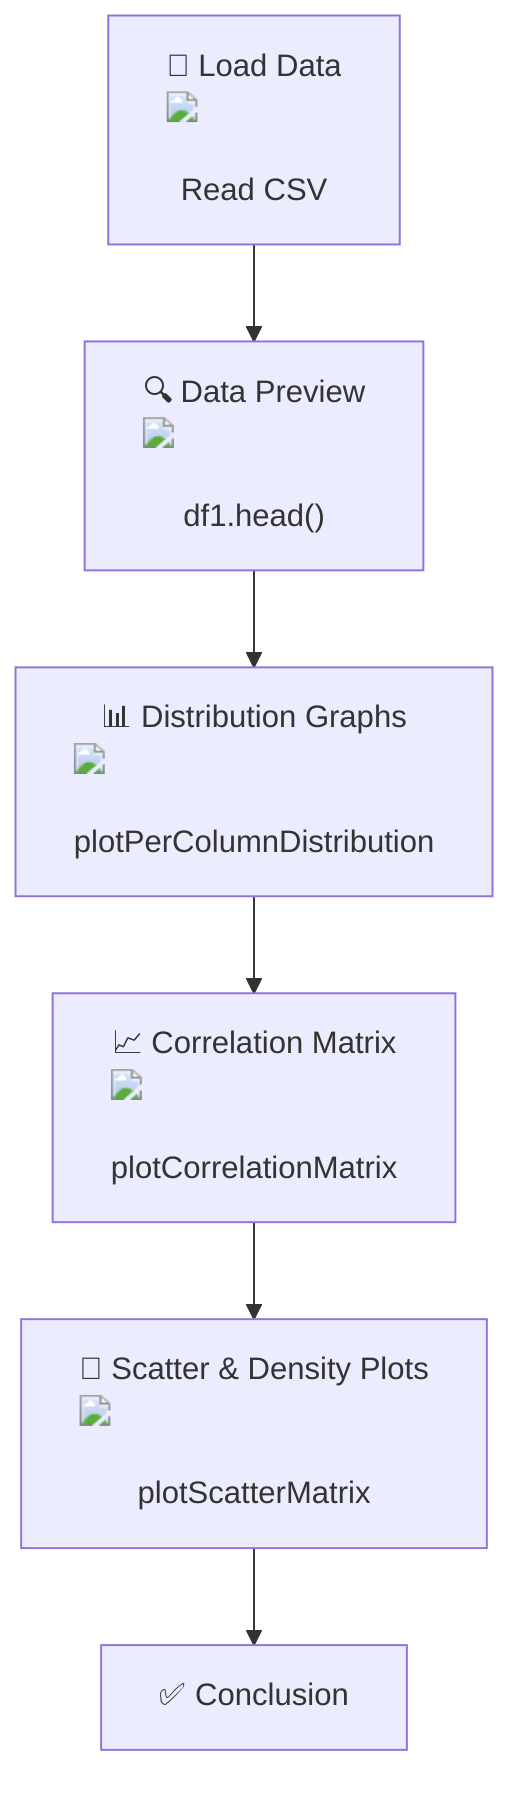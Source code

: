 flowchart TD
    A["📂 Load Data <img src='file.svg'/> <br/> Read CSV"] --> B["🔍 Data Preview <img src='table.svg'/> <br/> df1.head()"]
    B --> C["📊 Distribution Graphs <img src='hist_template.svg'/> <br/> plotPerColumnDistribution"]
    C --> D["📈 Correlation Matrix <img src='boxplot_template.svg'/> <br/> plotCorrelationMatrix"]
    D --> E["🔗 Scatter & Density Plots <img src='scatter_plot_template.svg'/> <br/> plotScatterMatrix"]
    E --> F["✅ Conclusion"]